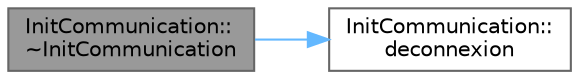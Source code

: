 digraph "InitCommunication::~InitCommunication"
{
 // LATEX_PDF_SIZE
  bgcolor="transparent";
  edge [fontname=Helvetica,fontsize=10,labelfontname=Helvetica,labelfontsize=10];
  node [fontname=Helvetica,fontsize=10,shape=box,height=0.2,width=0.4];
  rankdir="LR";
  Node1 [label="InitCommunication::\l~InitCommunication",height=0.2,width=0.4,color="gray40", fillcolor="grey60", style="filled", fontcolor="black",tooltip="Détruit l'instance de la classe InitCommunication."];
  Node1 -> Node2 [color="steelblue1",style="solid"];
  Node2 [label="InitCommunication::\ldeconnexion",height=0.2,width=0.4,color="grey40", fillcolor="white", style="filled",URL="$class_init_communication.html#a65f32d26af16294f3cc4755bb513cbe1",tooltip="Permet de se déconnecter du serveur."];
}
